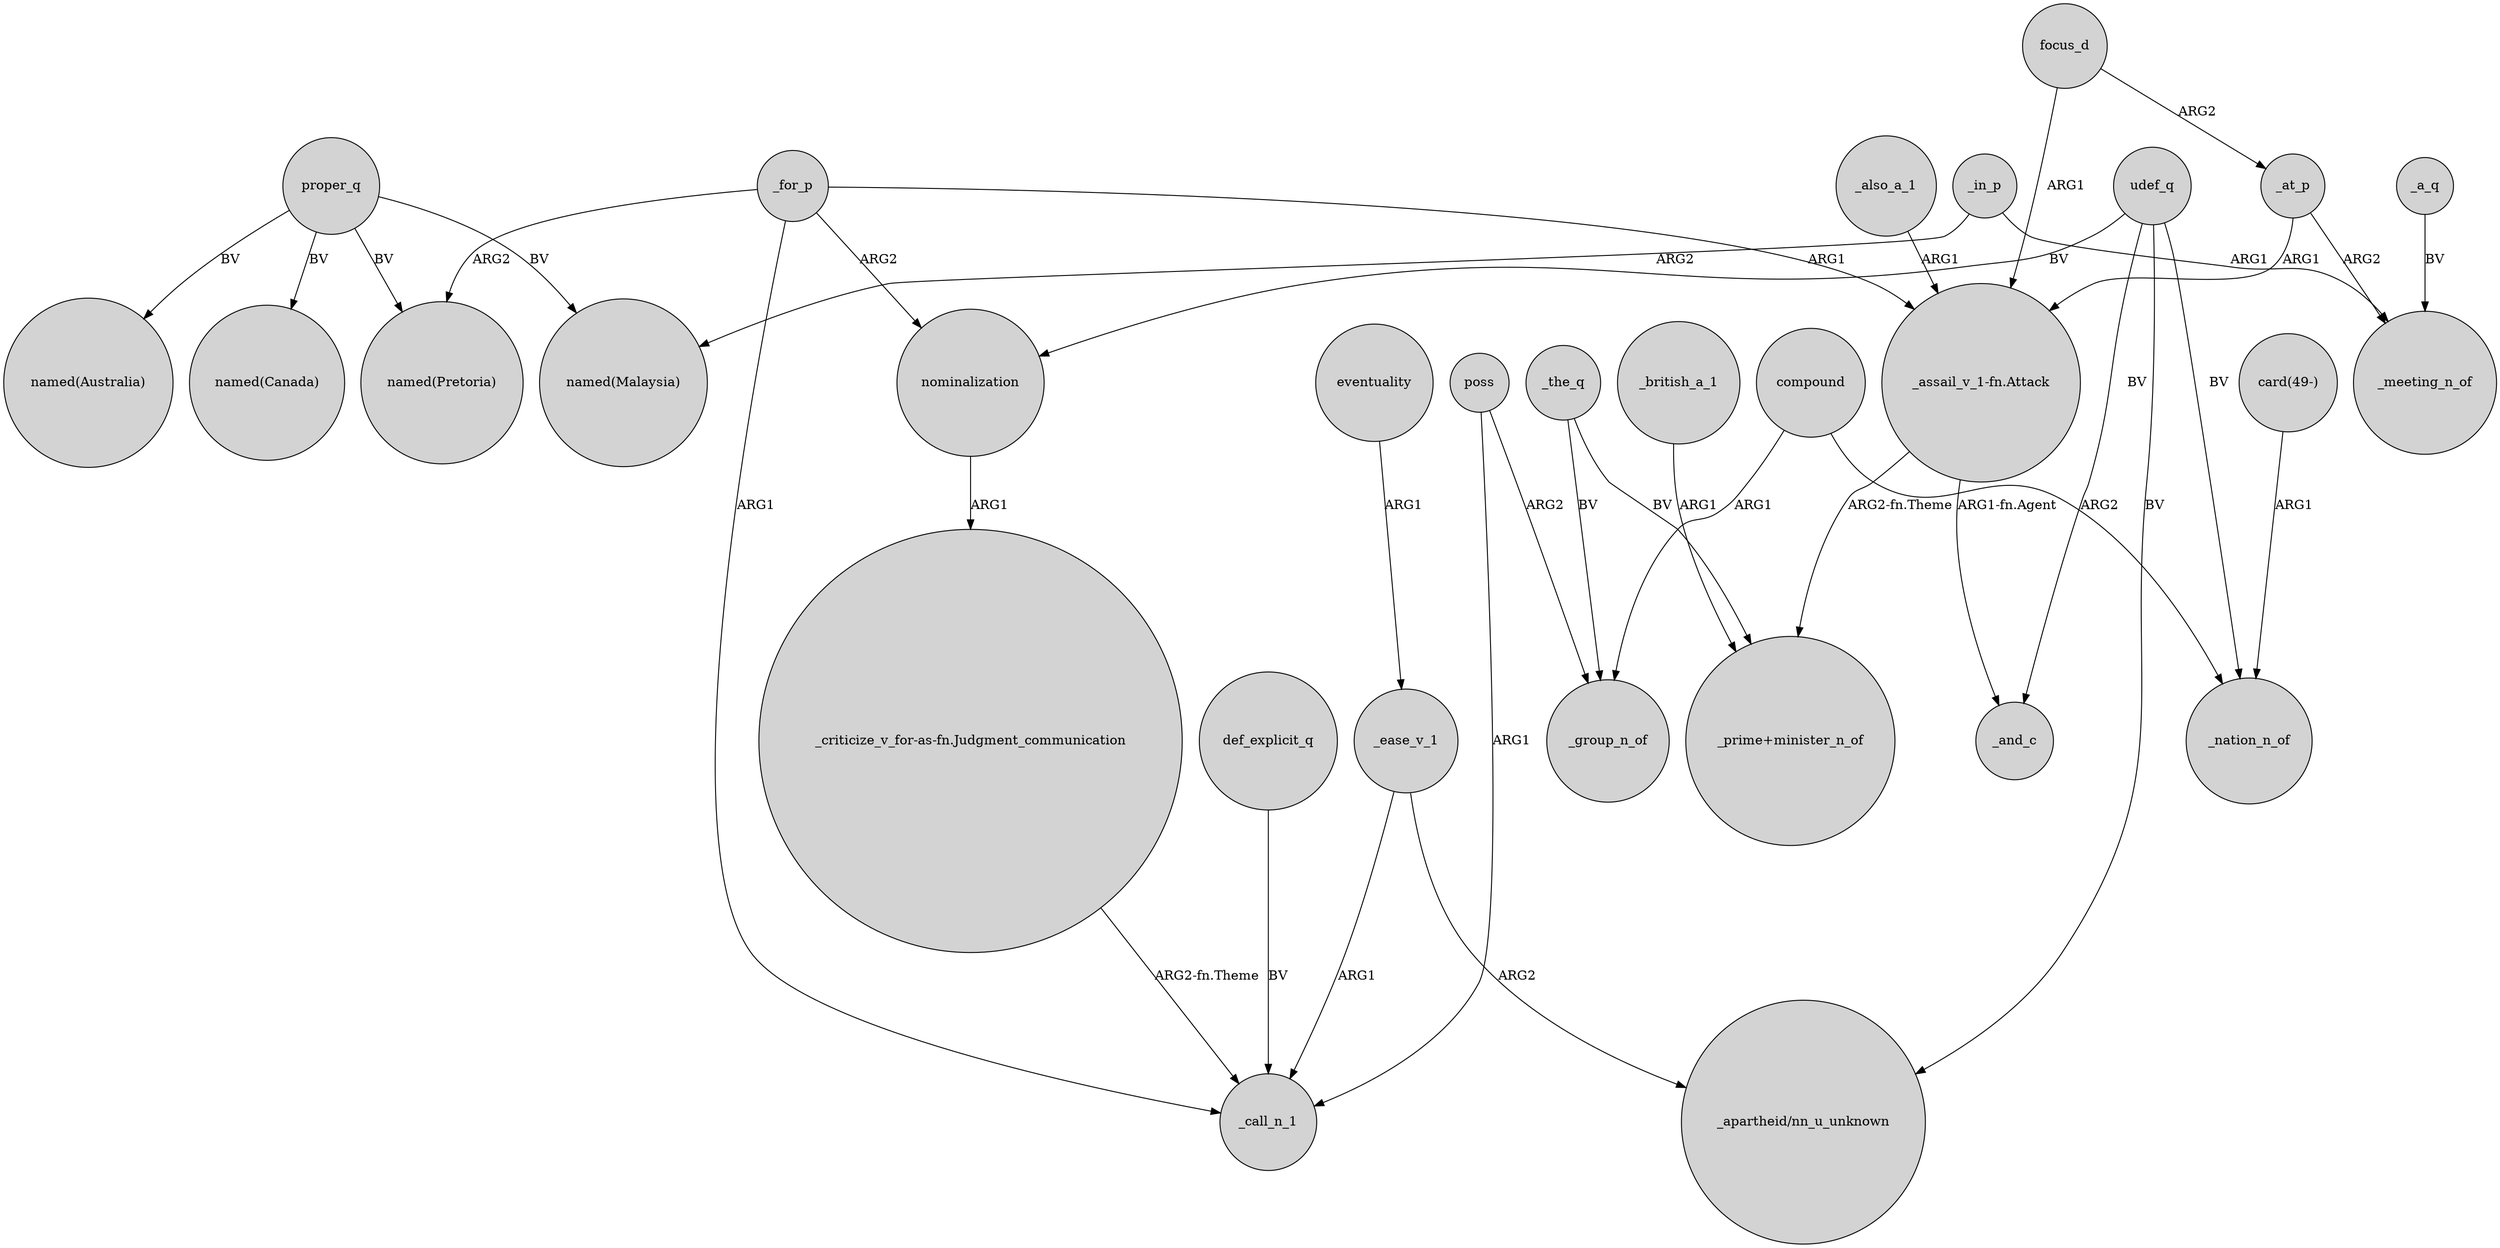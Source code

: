 digraph {
	node [shape=circle style=filled]
	_in_p -> "named(Malaysia)" [label=ARG2]
	_ease_v_1 -> _call_n_1 [label=ARG1]
	_in_p -> _meeting_n_of [label=ARG1]
	proper_q -> "named(Canada)" [label=BV]
	"_criticize_v_for-as-fn.Judgment_communication" -> _call_n_1 [label="ARG2-fn.Theme"]
	_the_q -> "_prime+minister_n_of" [label=BV]
	_for_p -> nominalization [label=ARG2]
	poss -> _call_n_1 [label=ARG1]
	_for_p -> _call_n_1 [label=ARG1]
	focus_d -> _at_p [label=ARG2]
	_the_q -> _group_n_of [label=BV]
	"_assail_v_1-fn.Attack" -> _and_c [label="ARG1-fn.Agent"]
	focus_d -> "_assail_v_1-fn.Attack" [label=ARG1]
	_a_q -> _meeting_n_of [label=BV]
	_at_p -> "_assail_v_1-fn.Attack" [label=ARG1]
	compound -> _nation_n_of [label=ARG2]
	proper_q -> "named(Pretoria)" [label=BV]
	_at_p -> _meeting_n_of [label=ARG2]
	_british_a_1 -> "_prime+minister_n_of" [label=ARG1]
	def_explicit_q -> _call_n_1 [label=BV]
	_also_a_1 -> "_assail_v_1-fn.Attack" [label=ARG1]
	udef_q -> _nation_n_of [label=BV]
	poss -> _group_n_of [label=ARG2]
	"card(49-)" -> _nation_n_of [label=ARG1]
	udef_q -> nominalization [label=BV]
	eventuality -> _ease_v_1 [label=ARG1]
	_for_p -> "_assail_v_1-fn.Attack" [label=ARG1]
	udef_q -> "_apartheid/nn_u_unknown" [label=BV]
	proper_q -> "named(Malaysia)" [label=BV]
	nominalization -> "_criticize_v_for-as-fn.Judgment_communication" [label=ARG1]
	udef_q -> _and_c [label=BV]
	compound -> _group_n_of [label=ARG1]
	_for_p -> "named(Pretoria)" [label=ARG2]
	_ease_v_1 -> "_apartheid/nn_u_unknown" [label=ARG2]
	proper_q -> "named(Australia)" [label=BV]
	"_assail_v_1-fn.Attack" -> "_prime+minister_n_of" [label="ARG2-fn.Theme"]
}
